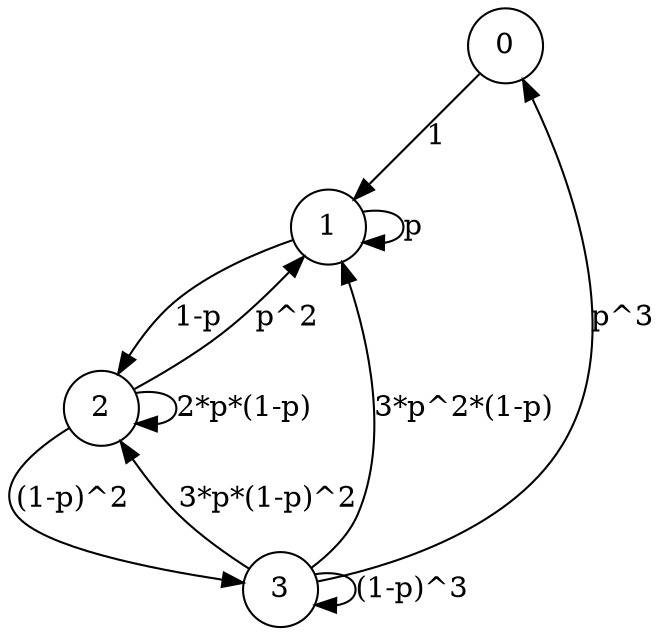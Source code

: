 digraph finite_state_machine {
    size="8,5"
    node [shape = circle];
    0 -> 1 [ label = "1" ];
    1 -> 1 [ label = "p" ];
    1 -> 2 [ label = "1-p" ];
    2 -> 1 [ label = "p^2" ];
    2 -> 2 [ label = "2*p*(1-p)" ];
    2 -> 3 [ label = "(1-p)^2" ];
    3 -> 0 [ label = "p^3" ];
    3 -> 1 [ label = "3*p^2*(1-p)" ];
    3 -> 2 [ label = "3*p*(1-p)^2" ];
    3 -> 3 [ label = "(1-p)^3" ];
}
